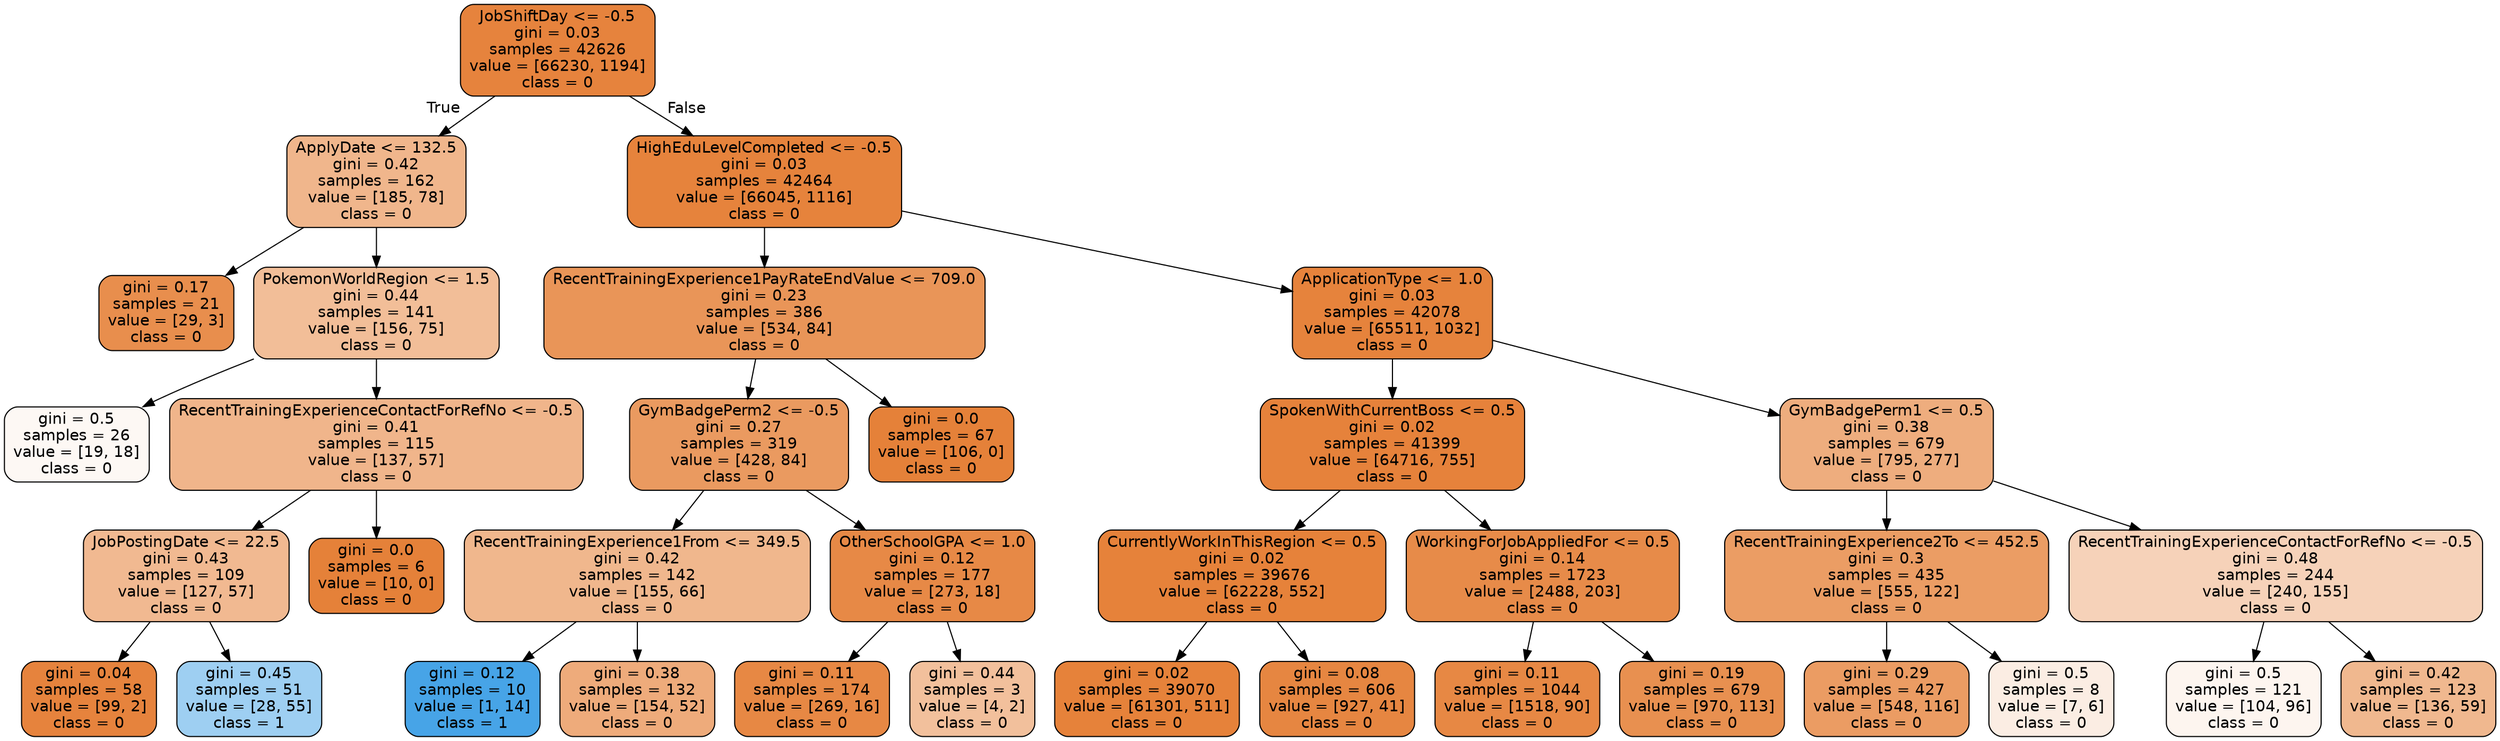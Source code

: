 digraph Tree {
node [shape=box, style="filled, rounded", color="black", fontname=helvetica] ;
edge [fontname=helvetica] ;
0 [label="JobShiftDay <= -0.5\ngini = 0.03\nsamples = 42626\nvalue = [66230, 1194]\nclass = 0", fillcolor="#e58139fa"] ;
1 [label="ApplyDate <= 132.5\ngini = 0.42\nsamples = 162\nvalue = [185, 78]\nclass = 0", fillcolor="#e5813993"] ;
0 -> 1 [labeldistance=2.5, labelangle=45, headlabel="True"] ;
2 [label="gini = 0.17\nsamples = 21\nvalue = [29, 3]\nclass = 0", fillcolor="#e58139e5"] ;
1 -> 2 ;
3 [label="PokemonWorldRegion <= 1.5\ngini = 0.44\nsamples = 141\nvalue = [156, 75]\nclass = 0", fillcolor="#e5813984"] ;
1 -> 3 ;
4 [label="gini = 0.5\nsamples = 26\nvalue = [19, 18]\nclass = 0", fillcolor="#e581390d"] ;
3 -> 4 ;
5 [label="RecentTrainingExperienceContactForRefNo <= -0.5\ngini = 0.41\nsamples = 115\nvalue = [137, 57]\nclass = 0", fillcolor="#e5813995"] ;
3 -> 5 ;
6 [label="JobPostingDate <= 22.5\ngini = 0.43\nsamples = 109\nvalue = [127, 57]\nclass = 0", fillcolor="#e581398d"] ;
5 -> 6 ;
7 [label="gini = 0.04\nsamples = 58\nvalue = [99, 2]\nclass = 0", fillcolor="#e58139fa"] ;
6 -> 7 ;
8 [label="gini = 0.45\nsamples = 51\nvalue = [28, 55]\nclass = 1", fillcolor="#399de57d"] ;
6 -> 8 ;
9 [label="gini = 0.0\nsamples = 6\nvalue = [10, 0]\nclass = 0", fillcolor="#e58139ff"] ;
5 -> 9 ;
10 [label="HighEduLevelCompleted <= -0.5\ngini = 0.03\nsamples = 42464\nvalue = [66045, 1116]\nclass = 0", fillcolor="#e58139fb"] ;
0 -> 10 [labeldistance=2.5, labelangle=-45, headlabel="False"] ;
11 [label="RecentTrainingExperience1PayRateEndValue <= 709.0\ngini = 0.23\nsamples = 386\nvalue = [534, 84]\nclass = 0", fillcolor="#e58139d7"] ;
10 -> 11 ;
12 [label="GymBadgePerm2 <= -0.5\ngini = 0.27\nsamples = 319\nvalue = [428, 84]\nclass = 0", fillcolor="#e58139cd"] ;
11 -> 12 ;
13 [label="RecentTrainingExperience1From <= 349.5\ngini = 0.42\nsamples = 142\nvalue = [155, 66]\nclass = 0", fillcolor="#e5813992"] ;
12 -> 13 ;
14 [label="gini = 0.12\nsamples = 10\nvalue = [1, 14]\nclass = 1", fillcolor="#399de5ed"] ;
13 -> 14 ;
15 [label="gini = 0.38\nsamples = 132\nvalue = [154, 52]\nclass = 0", fillcolor="#e58139a9"] ;
13 -> 15 ;
16 [label="OtherSchoolGPA <= 1.0\ngini = 0.12\nsamples = 177\nvalue = [273, 18]\nclass = 0", fillcolor="#e58139ee"] ;
12 -> 16 ;
17 [label="gini = 0.11\nsamples = 174\nvalue = [269, 16]\nclass = 0", fillcolor="#e58139f0"] ;
16 -> 17 ;
18 [label="gini = 0.44\nsamples = 3\nvalue = [4, 2]\nclass = 0", fillcolor="#e581397f"] ;
16 -> 18 ;
19 [label="gini = 0.0\nsamples = 67\nvalue = [106, 0]\nclass = 0", fillcolor="#e58139ff"] ;
11 -> 19 ;
20 [label="ApplicationType <= 1.0\ngini = 0.03\nsamples = 42078\nvalue = [65511, 1032]\nclass = 0", fillcolor="#e58139fb"] ;
10 -> 20 ;
21 [label="SpokenWithCurrentBoss <= 0.5\ngini = 0.02\nsamples = 41399\nvalue = [64716, 755]\nclass = 0", fillcolor="#e58139fc"] ;
20 -> 21 ;
22 [label="CurrentlyWorkInThisRegion <= 0.5\ngini = 0.02\nsamples = 39676\nvalue = [62228, 552]\nclass = 0", fillcolor="#e58139fd"] ;
21 -> 22 ;
23 [label="gini = 0.02\nsamples = 39070\nvalue = [61301, 511]\nclass = 0", fillcolor="#e58139fd"] ;
22 -> 23 ;
24 [label="gini = 0.08\nsamples = 606\nvalue = [927, 41]\nclass = 0", fillcolor="#e58139f4"] ;
22 -> 24 ;
25 [label="WorkingForJobAppliedFor <= 0.5\ngini = 0.14\nsamples = 1723\nvalue = [2488, 203]\nclass = 0", fillcolor="#e58139ea"] ;
21 -> 25 ;
26 [label="gini = 0.11\nsamples = 1044\nvalue = [1518, 90]\nclass = 0", fillcolor="#e58139f0"] ;
25 -> 26 ;
27 [label="gini = 0.19\nsamples = 679\nvalue = [970, 113]\nclass = 0", fillcolor="#e58139e1"] ;
25 -> 27 ;
28 [label="GymBadgePerm1 <= 0.5\ngini = 0.38\nsamples = 679\nvalue = [795, 277]\nclass = 0", fillcolor="#e58139a6"] ;
20 -> 28 ;
29 [label="RecentTrainingExperience2To <= 452.5\ngini = 0.3\nsamples = 435\nvalue = [555, 122]\nclass = 0", fillcolor="#e58139c7"] ;
28 -> 29 ;
30 [label="gini = 0.29\nsamples = 427\nvalue = [548, 116]\nclass = 0", fillcolor="#e58139c9"] ;
29 -> 30 ;
31 [label="gini = 0.5\nsamples = 8\nvalue = [7, 6]\nclass = 0", fillcolor="#e5813924"] ;
29 -> 31 ;
32 [label="RecentTrainingExperienceContactForRefNo <= -0.5\ngini = 0.48\nsamples = 244\nvalue = [240, 155]\nclass = 0", fillcolor="#e581395a"] ;
28 -> 32 ;
33 [label="gini = 0.5\nsamples = 121\nvalue = [104, 96]\nclass = 0", fillcolor="#e5813914"] ;
32 -> 33 ;
34 [label="gini = 0.42\nsamples = 123\nvalue = [136, 59]\nclass = 0", fillcolor="#e5813990"] ;
32 -> 34 ;
}